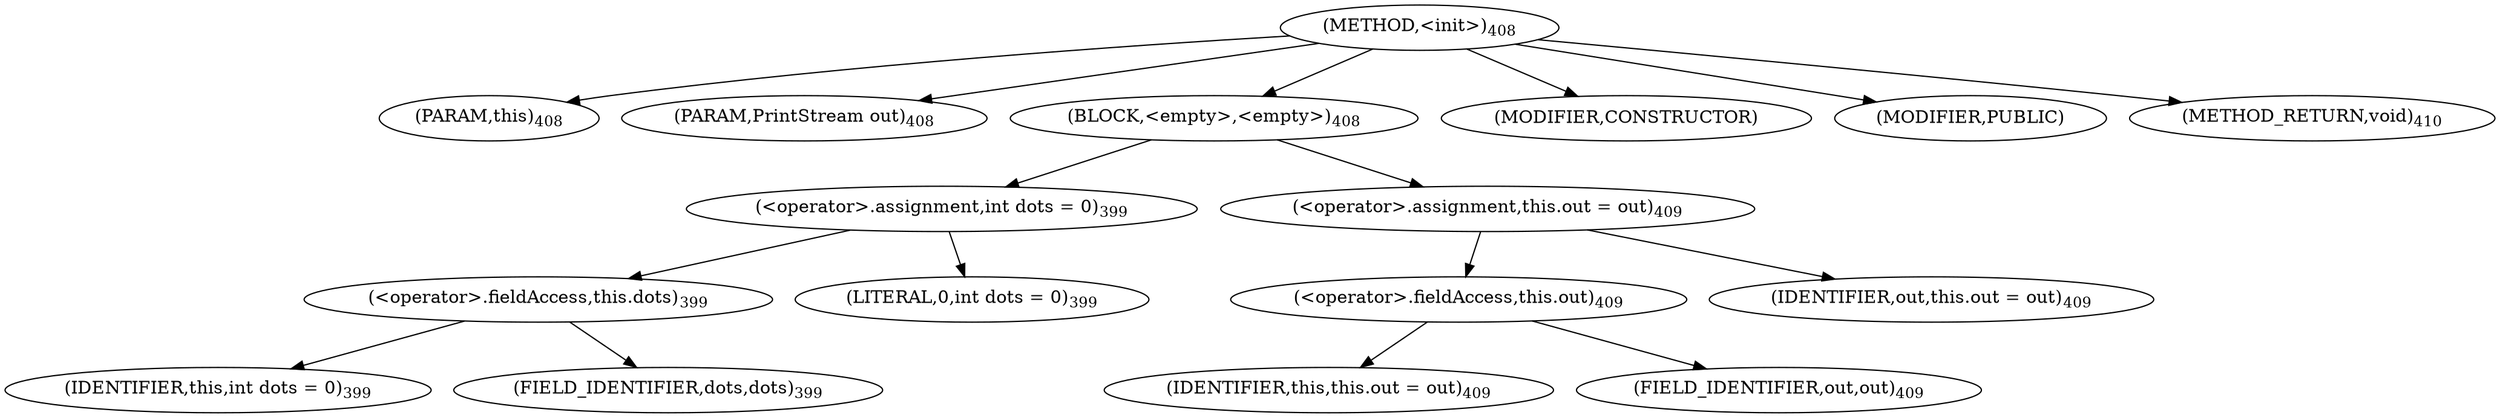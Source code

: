 digraph "&lt;init&gt;" {  
"771" [label = <(METHOD,&lt;init&gt;)<SUB>408</SUB>> ]
"65" [label = <(PARAM,this)<SUB>408</SUB>> ]
"772" [label = <(PARAM,PrintStream out)<SUB>408</SUB>> ]
"773" [label = <(BLOCK,&lt;empty&gt;,&lt;empty&gt;)<SUB>408</SUB>> ]
"774" [label = <(&lt;operator&gt;.assignment,int dots = 0)<SUB>399</SUB>> ]
"775" [label = <(&lt;operator&gt;.fieldAccess,this.dots)<SUB>399</SUB>> ]
"776" [label = <(IDENTIFIER,this,int dots = 0)<SUB>399</SUB>> ]
"777" [label = <(FIELD_IDENTIFIER,dots,dots)<SUB>399</SUB>> ]
"778" [label = <(LITERAL,0,int dots = 0)<SUB>399</SUB>> ]
"779" [label = <(&lt;operator&gt;.assignment,this.out = out)<SUB>409</SUB>> ]
"780" [label = <(&lt;operator&gt;.fieldAccess,this.out)<SUB>409</SUB>> ]
"64" [label = <(IDENTIFIER,this,this.out = out)<SUB>409</SUB>> ]
"781" [label = <(FIELD_IDENTIFIER,out,out)<SUB>409</SUB>> ]
"782" [label = <(IDENTIFIER,out,this.out = out)<SUB>409</SUB>> ]
"783" [label = <(MODIFIER,CONSTRUCTOR)> ]
"784" [label = <(MODIFIER,PUBLIC)> ]
"785" [label = <(METHOD_RETURN,void)<SUB>410</SUB>> ]
  "771" -> "65" 
  "771" -> "772" 
  "771" -> "773" 
  "771" -> "783" 
  "771" -> "784" 
  "771" -> "785" 
  "773" -> "774" 
  "773" -> "779" 
  "774" -> "775" 
  "774" -> "778" 
  "775" -> "776" 
  "775" -> "777" 
  "779" -> "780" 
  "779" -> "782" 
  "780" -> "64" 
  "780" -> "781" 
}
